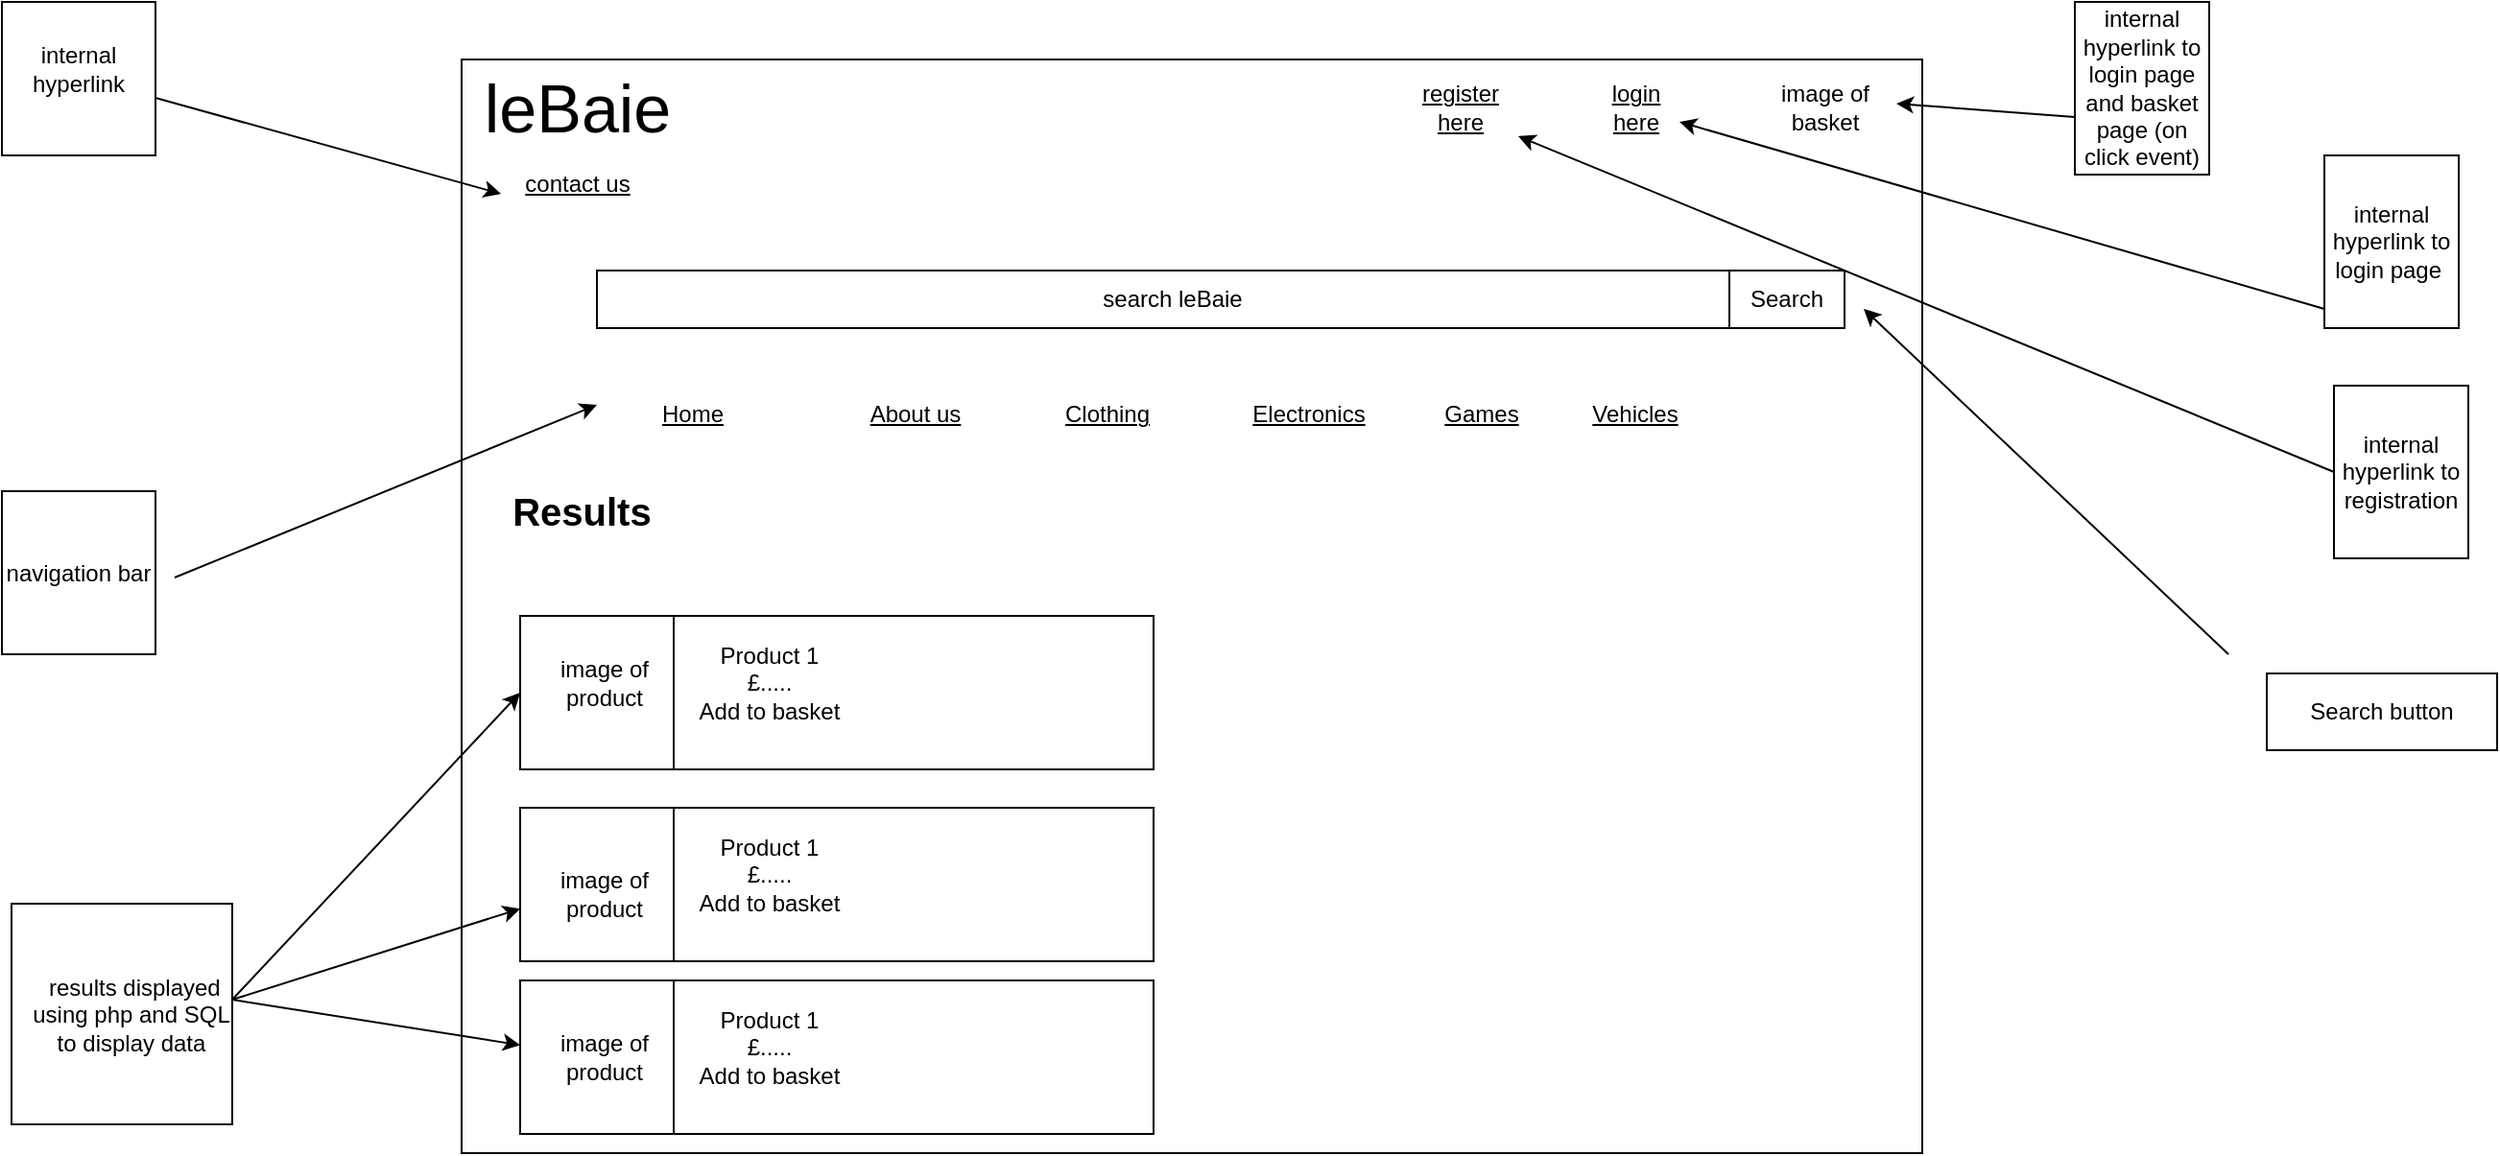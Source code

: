 <mxfile version="22.0.3" type="device">
  <diagram name="Page-1" id="WNZn0_V4W9YoB_Ds0cQM">
    <mxGraphModel dx="2058" dy="820" grid="1" gridSize="10" guides="1" tooltips="1" connect="1" arrows="1" fold="1" page="0" pageScale="1" pageWidth="827" pageHeight="1169" math="0" shadow="0">
      <root>
        <mxCell id="0" />
        <mxCell id="1" parent="0" />
        <mxCell id="t4VYkbU2t2N1envLZFxE-2" value="" style="rounded=0;whiteSpace=wrap;html=1;fillColor=none;fontStyle=4" parent="1" vertex="1">
          <mxGeometry x="39.5" y="60" width="761" height="570" as="geometry" />
        </mxCell>
        <mxCell id="-U8MPYF6lskRumblzijs-10" value="" style="whiteSpace=wrap;html=1;aspect=fixed;" parent="1" vertex="1">
          <mxGeometry x="-195" y="500" width="115" height="115" as="geometry" />
        </mxCell>
        <mxCell id="hpL2_ES2ks1Mv8uANRjT-20" value="" style="whiteSpace=wrap;html=1;aspect=fixed;" parent="1" vertex="1">
          <mxGeometry x="-200" y="30" width="80" height="80" as="geometry" />
        </mxCell>
        <mxCell id="hpL2_ES2ks1Mv8uANRjT-19" value="" style="rounded=0;whiteSpace=wrap;html=1;" parent="1" vertex="1">
          <mxGeometry x="150" y="450" width="250" height="80" as="geometry" />
        </mxCell>
        <mxCell id="hpL2_ES2ks1Mv8uANRjT-18" value="" style="whiteSpace=wrap;html=1;aspect=fixed;" parent="1" vertex="1">
          <mxGeometry x="70" y="350" width="80" height="80" as="geometry" />
        </mxCell>
        <mxCell id="t4VYkbU2t2N1envLZFxE-4" value="&lt;span&gt;contact us&lt;br&gt;&lt;/span&gt;" style="text;html=1;strokeColor=none;fillColor=none;align=center;verticalAlign=middle;whiteSpace=wrap;rounded=0;fontStyle=4" parent="1" vertex="1">
          <mxGeometry x="70" y="110" width="60" height="30" as="geometry" />
        </mxCell>
        <mxCell id="t4VYkbU2t2N1envLZFxE-5" value="search leBaie" style="rounded=0;whiteSpace=wrap;html=1;fillColor=none;" parent="1" vertex="1">
          <mxGeometry x="110" y="170" width="600" height="30" as="geometry" />
        </mxCell>
        <mxCell id="t4VYkbU2t2N1envLZFxE-6" value="internal hyperlink " style="text;html=1;fillColor=none;align=center;verticalAlign=middle;whiteSpace=wrap;rounded=0;" parent="1" vertex="1">
          <mxGeometry x="-190" y="50" width="60" height="30" as="geometry" />
        </mxCell>
        <mxCell id="t4VYkbU2t2N1envLZFxE-7" value="" style="endArrow=classic;html=1;rounded=0;" parent="1" edge="1">
          <mxGeometry width="50" height="50" relative="1" as="geometry">
            <mxPoint x="-110" y="330" as="sourcePoint" />
            <mxPoint x="110" y="240" as="targetPoint" />
          </mxGeometry>
        </mxCell>
        <mxCell id="t4VYkbU2t2N1envLZFxE-8" value="" style="endArrow=classic;html=1;rounded=0;" parent="1" edge="1">
          <mxGeometry width="50" height="50" relative="1" as="geometry">
            <mxPoint x="-120" y="80" as="sourcePoint" />
            <mxPoint x="60" y="130" as="targetPoint" />
          </mxGeometry>
        </mxCell>
        <mxCell id="t4VYkbU2t2N1envLZFxE-11" value="Search" style="rounded=0;whiteSpace=wrap;html=1;" parent="1" vertex="1">
          <mxGeometry x="700" y="170" width="60" height="30" as="geometry" />
        </mxCell>
        <mxCell id="t4VYkbU2t2N1envLZFxE-12" value="navigation bar" style="rounded=0;whiteSpace=wrap;html=1;fillColor=none;" parent="1" vertex="1">
          <mxGeometry x="-200" y="285" width="80" height="85" as="geometry" />
        </mxCell>
        <mxCell id="t4VYkbU2t2N1envLZFxE-13" value="" style="endArrow=classic;html=1;rounded=0;" parent="1" edge="1">
          <mxGeometry width="50" height="50" relative="1" as="geometry">
            <mxPoint x="960" y="370" as="sourcePoint" />
            <mxPoint x="770" y="190" as="targetPoint" />
          </mxGeometry>
        </mxCell>
        <mxCell id="t4VYkbU2t2N1envLZFxE-14" value="Search button" style="rounded=0;whiteSpace=wrap;html=1;fillColor=none;" parent="1" vertex="1">
          <mxGeometry x="980" y="380" width="120" height="40" as="geometry" />
        </mxCell>
        <mxCell id="t4VYkbU2t2N1envLZFxE-21" value="&lt;span&gt;Home &lt;/span&gt;" style="text;html=1;strokeColor=none;fillColor=none;align=center;verticalAlign=middle;whiteSpace=wrap;rounded=0;fontStyle=4" parent="1" vertex="1">
          <mxGeometry x="130" y="230" width="60" height="30" as="geometry" />
        </mxCell>
        <mxCell id="t4VYkbU2t2N1envLZFxE-22" value="Electronics " style="text;html=1;strokeColor=none;fillColor=none;align=center;verticalAlign=middle;whiteSpace=wrap;rounded=0;fontStyle=4" parent="1" vertex="1">
          <mxGeometry x="451" y="230" width="60" height="30" as="geometry" />
        </mxCell>
        <mxCell id="t4VYkbU2t2N1envLZFxE-23" value="Clothing" style="text;html=1;strokeColor=none;fillColor=none;align=center;verticalAlign=middle;whiteSpace=wrap;rounded=0;fontStyle=4" parent="1" vertex="1">
          <mxGeometry x="346" y="230" width="60" height="30" as="geometry" />
        </mxCell>
        <mxCell id="t4VYkbU2t2N1envLZFxE-24" value="Vehicles" style="text;html=1;strokeColor=none;fillColor=none;align=center;verticalAlign=middle;whiteSpace=wrap;rounded=0;fontStyle=4" parent="1" vertex="1">
          <mxGeometry x="621" y="230" width="60" height="30" as="geometry" />
        </mxCell>
        <mxCell id="t4VYkbU2t2N1envLZFxE-25" value="About us" style="text;html=1;strokeColor=none;fillColor=none;align=center;verticalAlign=middle;whiteSpace=wrap;rounded=0;fontStyle=4" parent="1" vertex="1">
          <mxGeometry x="246" y="230" width="60" height="30" as="geometry" />
        </mxCell>
        <mxCell id="t4VYkbU2t2N1envLZFxE-26" value="Games" style="text;html=1;strokeColor=none;fillColor=none;align=center;verticalAlign=middle;whiteSpace=wrap;rounded=0;fontStyle=4" parent="1" vertex="1">
          <mxGeometry x="541" y="230" width="60" height="30" as="geometry" />
        </mxCell>
        <mxCell id="t4VYkbU2t2N1envLZFxE-27" value="&lt;font style=&quot;font-size: 35px;&quot;&gt;leBaie&lt;/font&gt;" style="text;html=1;strokeColor=none;fillColor=none;align=center;verticalAlign=middle;whiteSpace=wrap;rounded=0;" parent="1" vertex="1">
          <mxGeometry x="70" y="70" width="60" height="30" as="geometry" />
        </mxCell>
        <mxCell id="t4VYkbU2t2N1envLZFxE-30" value="&lt;b&gt;&lt;font style=&quot;font-size: 20px;&quot;&gt;Results&amp;nbsp;&lt;/font&gt;&lt;/b&gt;" style="text;html=1;strokeColor=none;fillColor=none;align=center;verticalAlign=middle;whiteSpace=wrap;rounded=0;" parent="1" vertex="1">
          <mxGeometry x="75" y="280" width="60" height="30" as="geometry" />
        </mxCell>
        <mxCell id="hpL2_ES2ks1Mv8uANRjT-1" value="" style="rounded=0;whiteSpace=wrap;html=1;" parent="1" vertex="1">
          <mxGeometry x="150" y="350" width="250" height="80" as="geometry" />
        </mxCell>
        <mxCell id="hpL2_ES2ks1Mv8uANRjT-3" value="Product 1&lt;br&gt;£.....&lt;br&gt;Add to basket" style="text;html=1;strokeColor=none;fillColor=none;align=center;verticalAlign=middle;whiteSpace=wrap;rounded=0;" parent="1" vertex="1">
          <mxGeometry x="150" y="370" width="100" height="30" as="geometry" />
        </mxCell>
        <mxCell id="hpL2_ES2ks1Mv8uANRjT-4" value="&amp;nbsp;results displayed using php and SQL to display data" style="text;html=1;strokeColor=none;fillColor=none;align=center;verticalAlign=middle;whiteSpace=wrap;rounded=0;" parent="1" vertex="1">
          <mxGeometry x="-185" y="487.5" width="105" height="140" as="geometry" />
        </mxCell>
        <mxCell id="hpL2_ES2ks1Mv8uANRjT-5" value="" style="endArrow=classic;html=1;rounded=0;" parent="1" edge="1">
          <mxGeometry width="50" height="50" relative="1" as="geometry">
            <mxPoint x="-80" y="550" as="sourcePoint" />
            <mxPoint x="70" y="502.632" as="targetPoint" />
          </mxGeometry>
        </mxCell>
        <mxCell id="hpL2_ES2ks1Mv8uANRjT-6" value="" style="endArrow=classic;html=1;rounded=0;" parent="1" edge="1">
          <mxGeometry width="50" height="50" relative="1" as="geometry">
            <mxPoint x="-80" y="550" as="sourcePoint" />
            <mxPoint x="70" y="573.684" as="targetPoint" />
          </mxGeometry>
        </mxCell>
        <mxCell id="hpL2_ES2ks1Mv8uANRjT-7" value="" style="endArrow=classic;html=1;rounded=0;entryX=0;entryY=0.5;entryDx=0;entryDy=0;" parent="1" edge="1">
          <mxGeometry width="50" height="50" relative="1" as="geometry">
            <mxPoint x="-80" y="550" as="sourcePoint" />
            <mxPoint x="70" y="390" as="targetPoint" />
          </mxGeometry>
        </mxCell>
        <mxCell id="hpL2_ES2ks1Mv8uANRjT-8" value="" style="whiteSpace=wrap;html=1;aspect=fixed;" parent="1" vertex="1">
          <mxGeometry x="70" y="450" width="80" height="80" as="geometry" />
        </mxCell>
        <mxCell id="hpL2_ES2ks1Mv8uANRjT-9" value="Product 1&lt;br&gt;£.....&lt;br&gt;Add to basket" style="text;html=1;strokeColor=none;fillColor=none;align=center;verticalAlign=middle;whiteSpace=wrap;rounded=0;" parent="1" vertex="1">
          <mxGeometry x="150" y="470" width="100" height="30" as="geometry" />
        </mxCell>
        <mxCell id="hpL2_ES2ks1Mv8uANRjT-10" value="" style="rounded=0;whiteSpace=wrap;html=1;" parent="1" vertex="1">
          <mxGeometry x="150" y="540" width="250" height="80" as="geometry" />
        </mxCell>
        <mxCell id="hpL2_ES2ks1Mv8uANRjT-11" value="" style="whiteSpace=wrap;html=1;aspect=fixed;" parent="1" vertex="1">
          <mxGeometry x="70" y="540" width="80" height="80" as="geometry" />
        </mxCell>
        <mxCell id="hpL2_ES2ks1Mv8uANRjT-12" value="Product 1&lt;br&gt;£.....&lt;br&gt;Add to basket" style="text;html=1;strokeColor=none;fillColor=none;align=center;verticalAlign=middle;whiteSpace=wrap;rounded=0;" parent="1" vertex="1">
          <mxGeometry x="150" y="560" width="100" height="30" as="geometry" />
        </mxCell>
        <mxCell id="hpL2_ES2ks1Mv8uANRjT-13" value="image of product" style="text;html=1;strokeColor=none;fillColor=none;align=center;verticalAlign=middle;whiteSpace=wrap;rounded=0;" parent="1" vertex="1">
          <mxGeometry x="84" y="370" width="60" height="30" as="geometry" />
        </mxCell>
        <mxCell id="hpL2_ES2ks1Mv8uANRjT-14" value="image of product" style="text;html=1;strokeColor=none;fillColor=none;align=center;verticalAlign=middle;whiteSpace=wrap;rounded=0;" parent="1" vertex="1">
          <mxGeometry x="84" y="480" width="60" height="30" as="geometry" />
        </mxCell>
        <mxCell id="hpL2_ES2ks1Mv8uANRjT-15" value="image of product" style="text;html=1;strokeColor=none;fillColor=none;align=center;verticalAlign=middle;whiteSpace=wrap;rounded=0;" parent="1" vertex="1">
          <mxGeometry x="84" y="565" width="60" height="30" as="geometry" />
        </mxCell>
        <mxCell id="-U8MPYF6lskRumblzijs-1" value="&lt;u&gt;register here&lt;/u&gt;" style="text;html=1;strokeColor=none;fillColor=none;align=center;verticalAlign=middle;whiteSpace=wrap;rounded=0;" parent="1" vertex="1">
          <mxGeometry x="530" y="70" width="60" height="30" as="geometry" />
        </mxCell>
        <mxCell id="-U8MPYF6lskRumblzijs-2" value="&lt;u&gt;login here&lt;/u&gt;" style="text;html=1;strokeColor=none;fillColor=none;align=center;verticalAlign=middle;whiteSpace=wrap;rounded=0;" parent="1" vertex="1">
          <mxGeometry x="629" y="70" width="45" height="30" as="geometry" />
        </mxCell>
        <mxCell id="-U8MPYF6lskRumblzijs-3" value="" style="endArrow=classic;html=1;rounded=0;exitX=0;exitY=0.5;exitDx=0;exitDy=0;entryX=1;entryY=1;entryDx=0;entryDy=0;" parent="1" source="-U8MPYF6lskRumblzijs-4" target="-U8MPYF6lskRumblzijs-1" edge="1">
          <mxGeometry width="50" height="50" relative="1" as="geometry">
            <mxPoint x="1000" y="270" as="sourcePoint" />
            <mxPoint x="620" y="100" as="targetPoint" />
          </mxGeometry>
        </mxCell>
        <mxCell id="-U8MPYF6lskRumblzijs-4" value="internal hyperlink to registration" style="rounded=0;whiteSpace=wrap;html=1;fillColor=none;" parent="1" vertex="1">
          <mxGeometry x="1015" y="230" width="70" height="90" as="geometry" />
        </mxCell>
        <mxCell id="-U8MPYF6lskRumblzijs-5" value="internal hyperlink to login page&amp;nbsp;" style="rounded=0;whiteSpace=wrap;html=1;fillColor=none;" parent="1" vertex="1">
          <mxGeometry x="1010" y="110" width="70" height="90" as="geometry" />
        </mxCell>
        <mxCell id="-U8MPYF6lskRumblzijs-6" value="" style="endArrow=classic;html=1;rounded=0;entryX=1;entryY=0.75;entryDx=0;entryDy=0;" parent="1" target="-U8MPYF6lskRumblzijs-2" edge="1">
          <mxGeometry width="50" height="50" relative="1" as="geometry">
            <mxPoint x="1010" y="190" as="sourcePoint" />
            <mxPoint x="1060" y="140" as="targetPoint" />
          </mxGeometry>
        </mxCell>
        <mxCell id="-U8MPYF6lskRumblzijs-7" value="image of basket" style="text;html=1;strokeColor=none;fillColor=none;align=center;verticalAlign=middle;whiteSpace=wrap;rounded=0;" parent="1" vertex="1">
          <mxGeometry x="720" y="70" width="60" height="30" as="geometry" />
        </mxCell>
        <mxCell id="-U8MPYF6lskRumblzijs-8" value="internal hyperlink to login page and basket page (on click event)" style="rounded=0;whiteSpace=wrap;html=1;fillColor=none;" parent="1" vertex="1">
          <mxGeometry x="880" y="30" width="70" height="90" as="geometry" />
        </mxCell>
        <mxCell id="-U8MPYF6lskRumblzijs-9" value="" style="endArrow=classic;html=1;rounded=0;entryX=1.117;entryY=0.433;entryDx=0;entryDy=0;entryPerimeter=0;" parent="1" target="-U8MPYF6lskRumblzijs-7" edge="1">
          <mxGeometry width="50" height="50" relative="1" as="geometry">
            <mxPoint x="880" y="90" as="sourcePoint" />
            <mxPoint x="930" y="40" as="targetPoint" />
          </mxGeometry>
        </mxCell>
      </root>
    </mxGraphModel>
  </diagram>
</mxfile>
